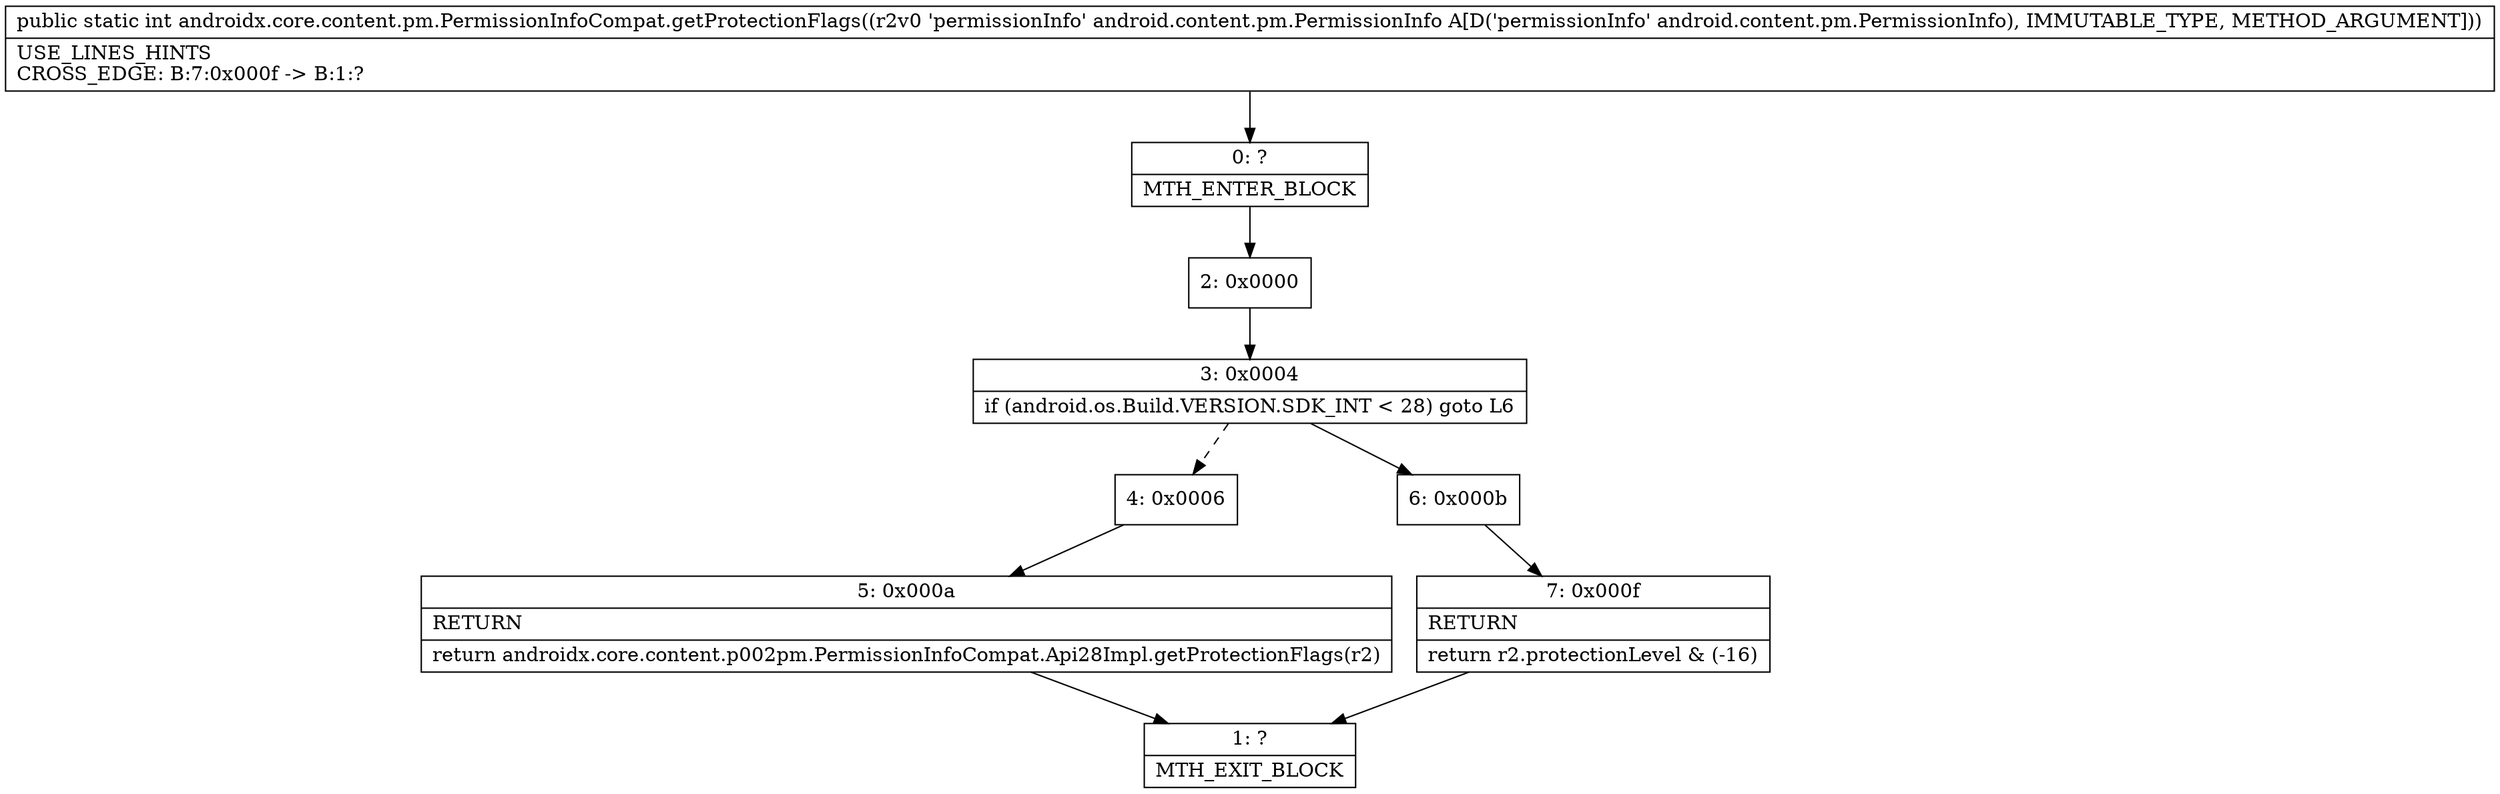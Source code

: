 digraph "CFG forandroidx.core.content.pm.PermissionInfoCompat.getProtectionFlags(Landroid\/content\/pm\/PermissionInfo;)I" {
Node_0 [shape=record,label="{0\:\ ?|MTH_ENTER_BLOCK\l}"];
Node_2 [shape=record,label="{2\:\ 0x0000}"];
Node_3 [shape=record,label="{3\:\ 0x0004|if (android.os.Build.VERSION.SDK_INT \< 28) goto L6\l}"];
Node_4 [shape=record,label="{4\:\ 0x0006}"];
Node_5 [shape=record,label="{5\:\ 0x000a|RETURN\l|return androidx.core.content.p002pm.PermissionInfoCompat.Api28Impl.getProtectionFlags(r2)\l}"];
Node_1 [shape=record,label="{1\:\ ?|MTH_EXIT_BLOCK\l}"];
Node_6 [shape=record,label="{6\:\ 0x000b}"];
Node_7 [shape=record,label="{7\:\ 0x000f|RETURN\l|return r2.protectionLevel & (\-16)\l}"];
MethodNode[shape=record,label="{public static int androidx.core.content.pm.PermissionInfoCompat.getProtectionFlags((r2v0 'permissionInfo' android.content.pm.PermissionInfo A[D('permissionInfo' android.content.pm.PermissionInfo), IMMUTABLE_TYPE, METHOD_ARGUMENT]))  | USE_LINES_HINTS\lCROSS_EDGE: B:7:0x000f \-\> B:1:?\l}"];
MethodNode -> Node_0;Node_0 -> Node_2;
Node_2 -> Node_3;
Node_3 -> Node_4[style=dashed];
Node_3 -> Node_6;
Node_4 -> Node_5;
Node_5 -> Node_1;
Node_6 -> Node_7;
Node_7 -> Node_1;
}

